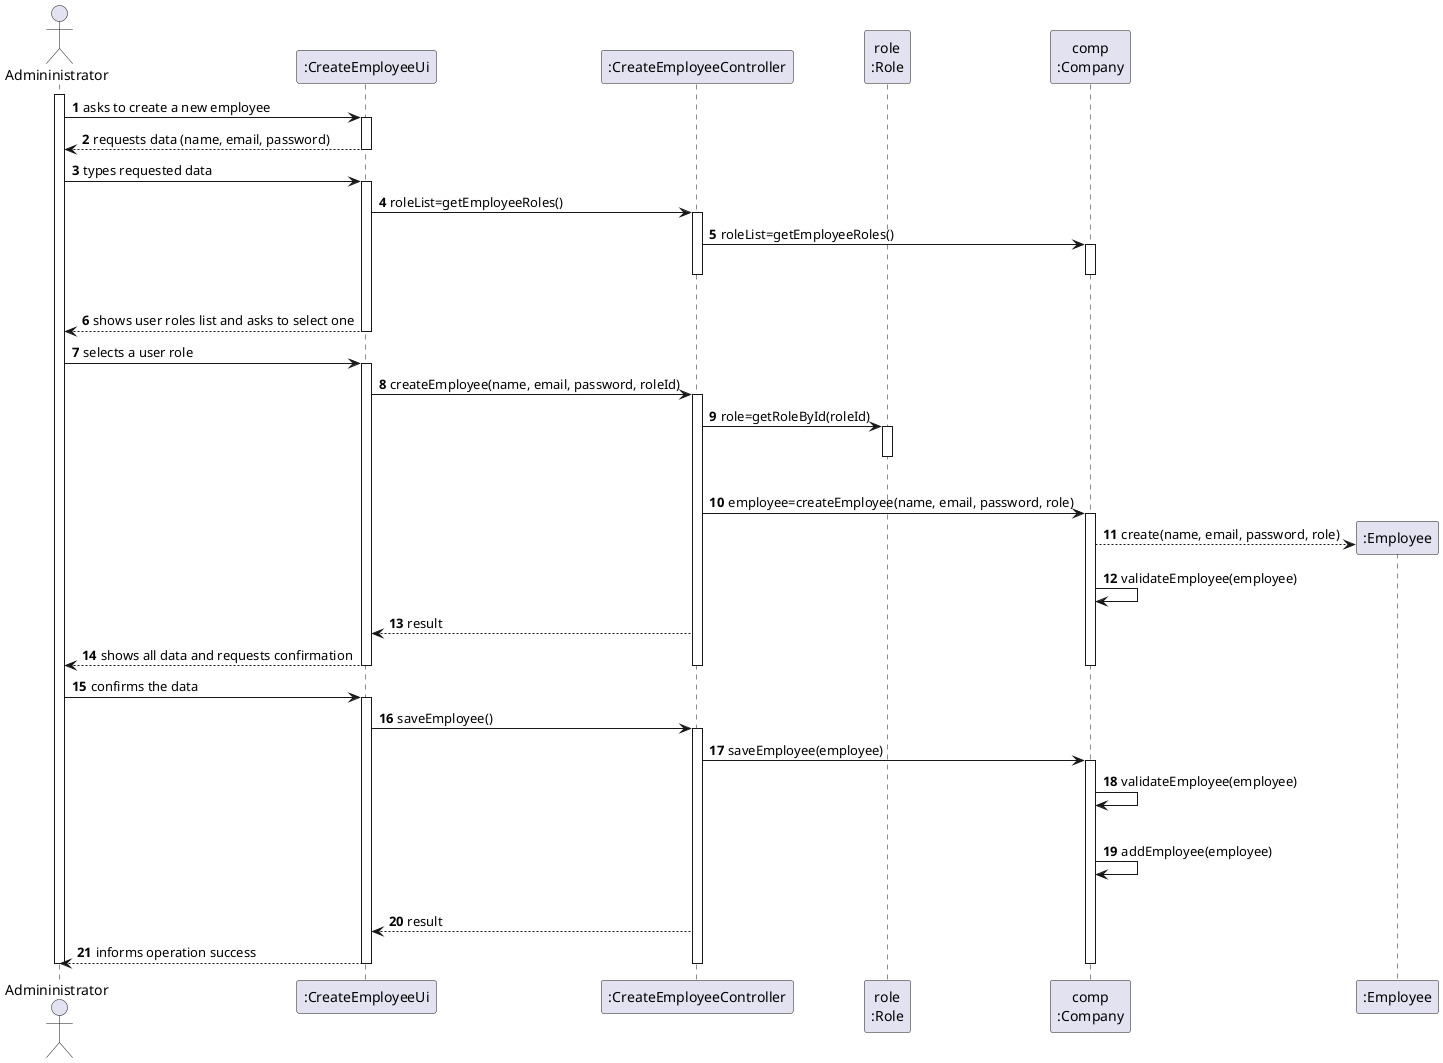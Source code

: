 @startuml US10_SD
autonumber
'hide footbox
actor "Admininistrator" as admin

participant ":CreateEmployeeUi" as empUi
participant ":CreateEmployeeController" as empController
participant "role\n:Role" as role
participant "comp\n:Company" as comp
participant ":Employee" as emp

activate admin
admin -> empUi : asks to create a new employee
activate empUi
empUi --> admin : requests data (name, email, password)
deactivate empUi

admin -> empUi : types requested data
activate empUi

empUi -> empController : roleList=getEmployeeRoles()
activate empController

empController -> comp : roleList=getEmployeeRoles()
activate comp
|||
deactivate comp
deactivate empController

empUi --> admin : shows user roles list and asks to select one
deactivate empUi

admin -> empUi : selects a user role
activate empUi

empUi -> empController : createEmployee(name, email, password, roleId)
activate empController

empController -> role : role=getRoleById(roleId)
activate role
|||
deactivate role

empController -> comp: employee=createEmployee(name, email, password, role)
activate comp

comp --> emp**: create(name, email, password, role)
comp -> comp: validateEmployee(employee)
empController --> empUi: result
empUi --> admin: shows all data and requests confirmation
deactivate comp
deactivate empController
deactivate empUi

admin -> empUi : confirms the data
activate empUi
empUi -> empController : saveEmployee()
activate empController

empController -> comp : saveEmployee(employee)
activate comp

comp -> comp: validateEmployee(employee)
|||
comp -> comp: addEmployee(employee)
|||

empController --> empUi: result

empUi --> admin : informs operation success
deactivate comp
deactivate empController
deactivate empUi

deactivate admin

@enduml